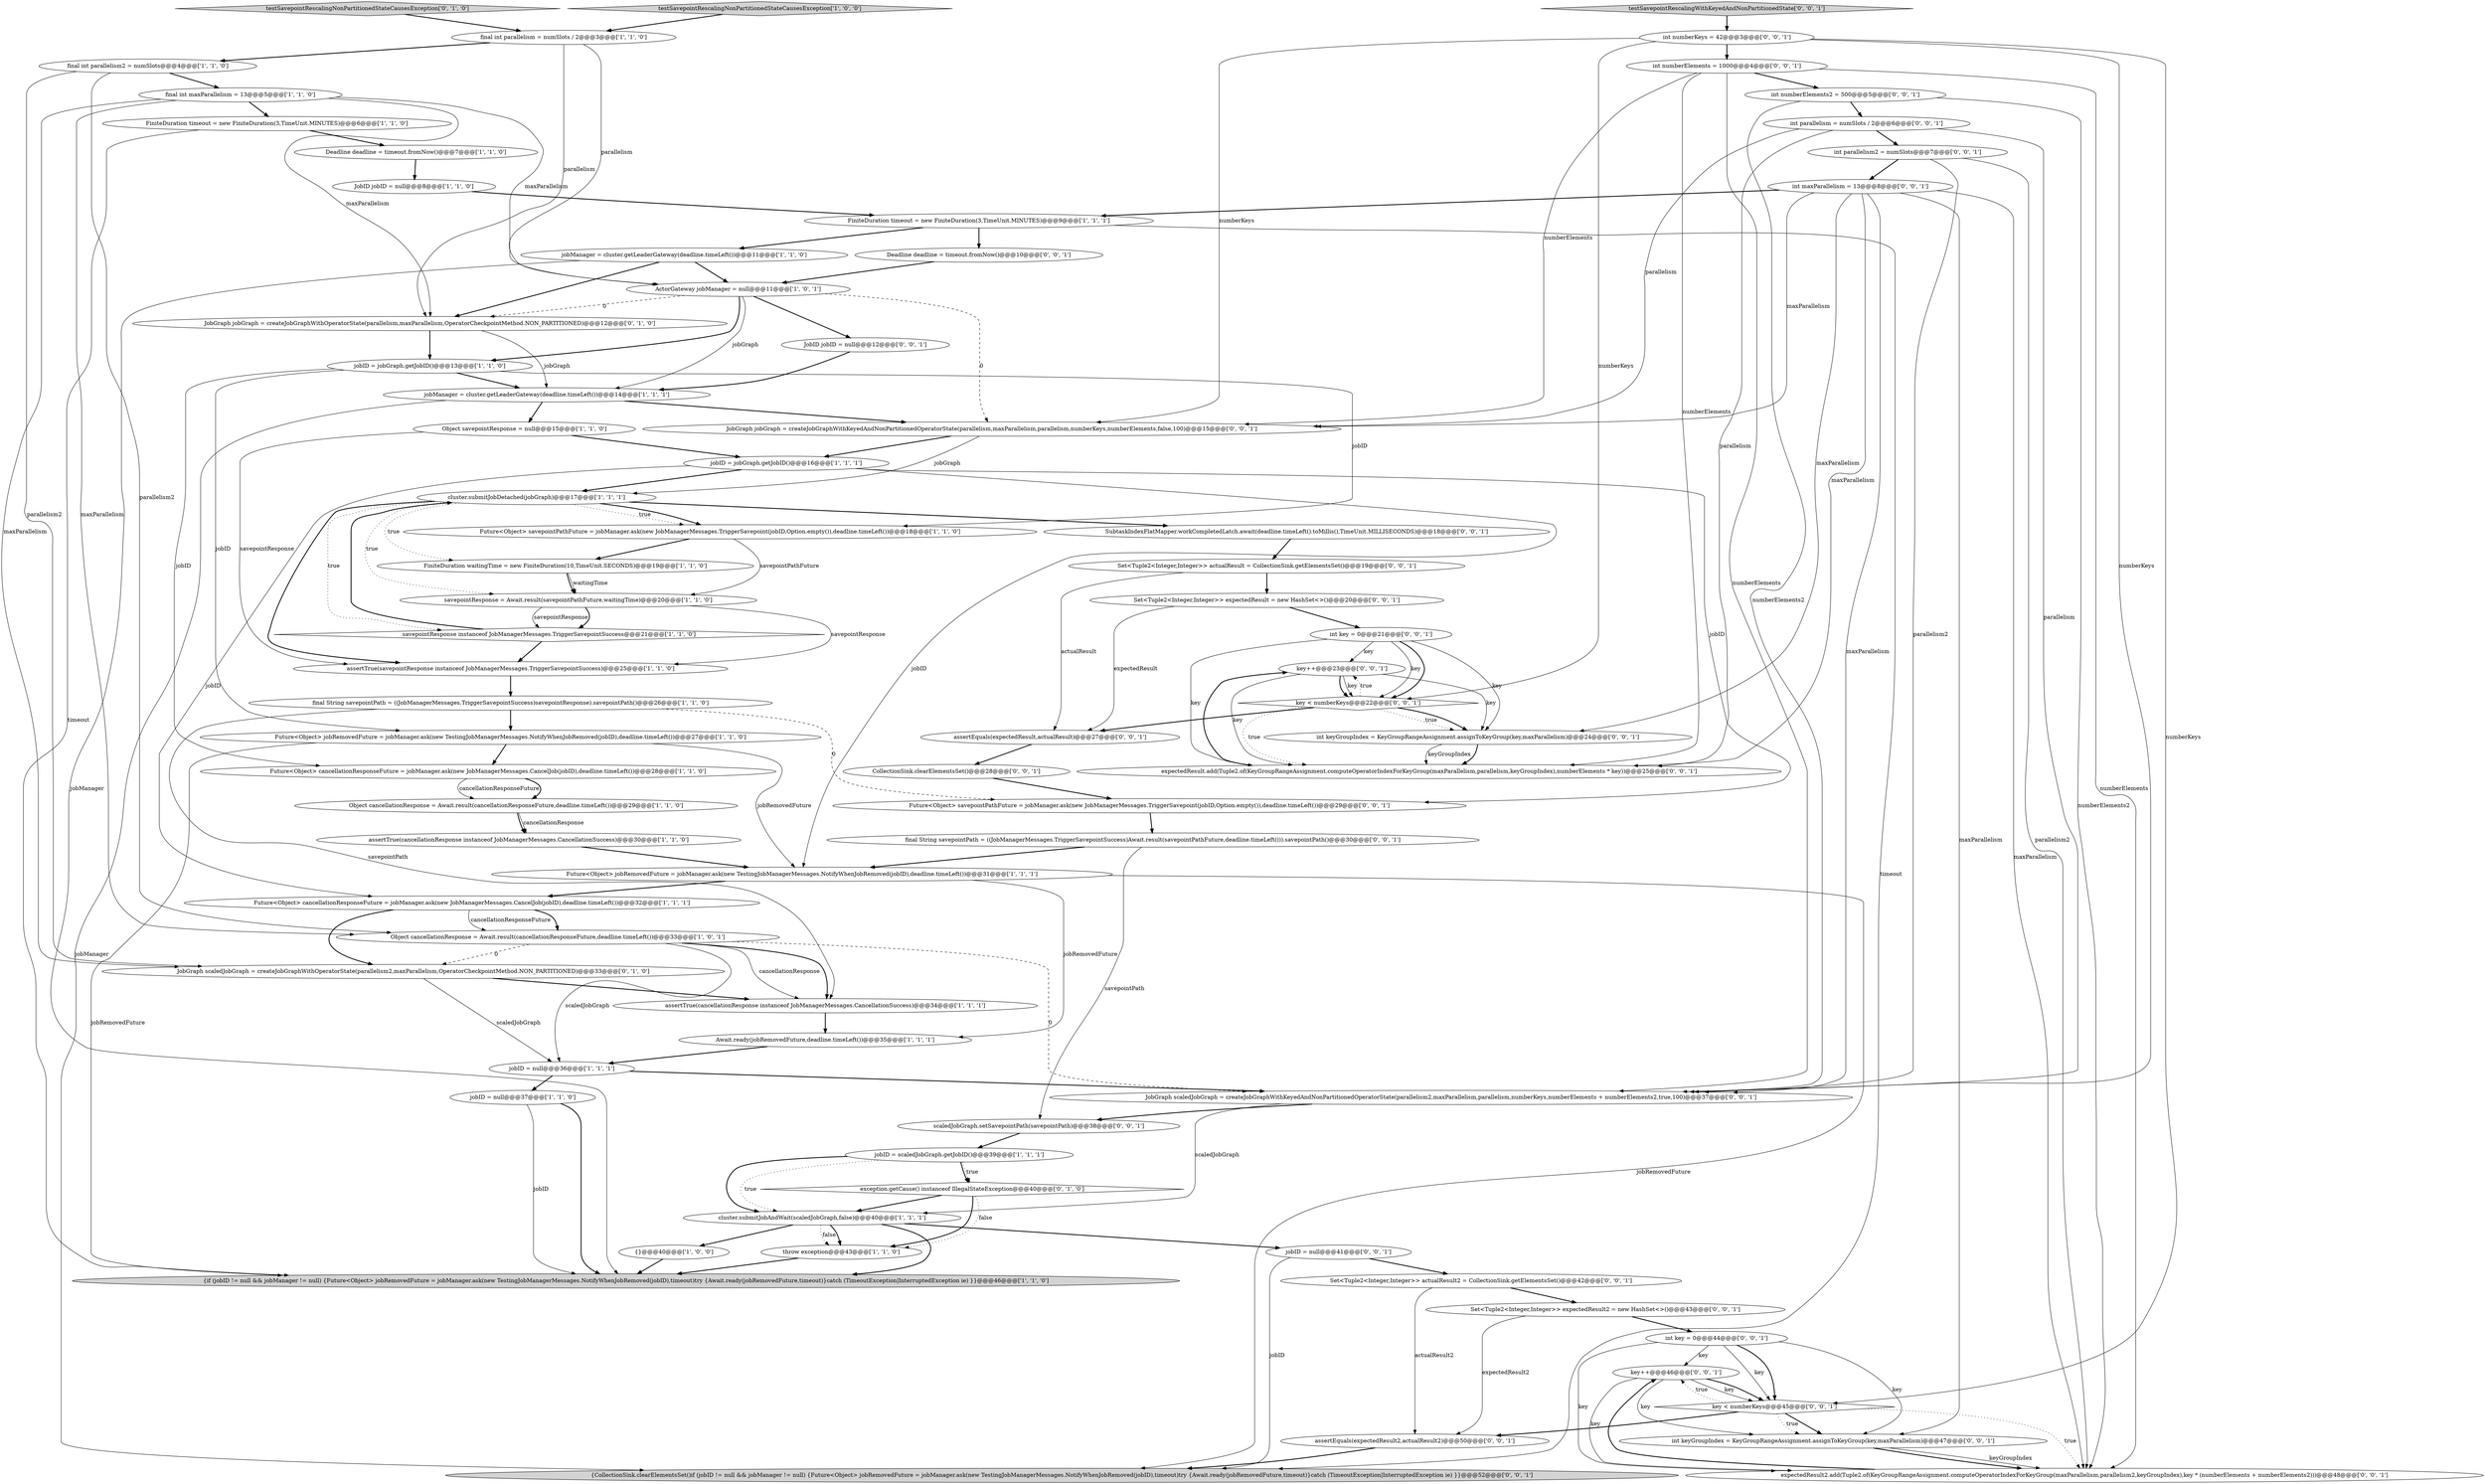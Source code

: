 digraph {
7 [style = filled, label = "jobID = null@@@37@@@['1', '1', '0']", fillcolor = white, shape = ellipse image = "AAA0AAABBB1BBB"];
61 [style = filled, label = "Set<Tuple2<Integer,Integer>> actualResult2 = CollectionSink.getElementsSet()@@@42@@@['0', '0', '1']", fillcolor = white, shape = ellipse image = "AAA0AAABBB3BBB"];
73 [style = filled, label = "final String savepointPath = ((JobManagerMessages.TriggerSavepointSuccess)Await.result(savepointPathFuture,deadline.timeLeft())).savepointPath()@@@30@@@['0', '0', '1']", fillcolor = white, shape = ellipse image = "AAA0AAABBB3BBB"];
67 [style = filled, label = "jobID = null@@@41@@@['0', '0', '1']", fillcolor = white, shape = ellipse image = "AAA0AAABBB3BBB"];
17 [style = filled, label = "Object savepointResponse = null@@@15@@@['1', '1', '0']", fillcolor = white, shape = ellipse image = "AAA0AAABBB1BBB"];
27 [style = filled, label = "Deadline deadline = timeout.fromNow()@@@7@@@['1', '1', '0']", fillcolor = white, shape = ellipse image = "AAA0AAABBB1BBB"];
19 [style = filled, label = "jobID = jobGraph.getJobID()@@@16@@@['1', '1', '1']", fillcolor = white, shape = ellipse image = "AAA0AAABBB1BBB"];
60 [style = filled, label = "Set<Tuple2<Integer,Integer>> actualResult = CollectionSink.getElementsSet()@@@19@@@['0', '0', '1']", fillcolor = white, shape = ellipse image = "AAA0AAABBB3BBB"];
34 [style = filled, label = "FiniteDuration timeout = new FiniteDuration(3,TimeUnit.MINUTES)@@@9@@@['1', '1', '1']", fillcolor = white, shape = ellipse image = "AAA0AAABBB1BBB"];
2 [style = filled, label = "final int maxParallelism = 13@@@5@@@['1', '1', '0']", fillcolor = white, shape = ellipse image = "AAA0AAABBB1BBB"];
49 [style = filled, label = "key++@@@23@@@['0', '0', '1']", fillcolor = white, shape = ellipse image = "AAA0AAABBB3BBB"];
1 [style = filled, label = "jobID = jobGraph.getJobID()@@@13@@@['1', '1', '0']", fillcolor = white, shape = ellipse image = "AAA0AAABBB1BBB"];
37 [style = filled, label = "testSavepointRescalingNonPartitionedStateCausesException['0', '1', '0']", fillcolor = lightgray, shape = diamond image = "AAA0AAABBB2BBB"];
5 [style = filled, label = "cluster.submitJobAndWait(scaledJobGraph,false)@@@40@@@['1', '1', '1']", fillcolor = white, shape = ellipse image = "AAA0AAABBB1BBB"];
63 [style = filled, label = "Set<Tuple2<Integer,Integer>> expectedResult = new HashSet<>()@@@20@@@['0', '0', '1']", fillcolor = white, shape = ellipse image = "AAA0AAABBB3BBB"];
40 [style = filled, label = "JobGraph jobGraph = createJobGraphWithOperatorState(parallelism,maxParallelism,OperatorCheckpointMethod.NON_PARTITIONED)@@@12@@@['0', '1', '0']", fillcolor = white, shape = ellipse image = "AAA1AAABBB2BBB"];
3 [style = filled, label = "{}@@@40@@@['1', '0', '0']", fillcolor = white, shape = ellipse image = "AAA0AAABBB1BBB"];
15 [style = filled, label = "assertTrue(savepointResponse instanceof JobManagerMessages.TriggerSavepointSuccess)@@@25@@@['1', '1', '0']", fillcolor = white, shape = ellipse image = "AAA0AAABBB1BBB"];
13 [style = filled, label = "jobManager = cluster.getLeaderGateway(deadline.timeLeft())@@@14@@@['1', '1', '1']", fillcolor = white, shape = ellipse image = "AAA0AAABBB1BBB"];
16 [style = filled, label = "Object cancellationResponse = Await.result(cancellationResponseFuture,deadline.timeLeft())@@@33@@@['1', '0', '1']", fillcolor = white, shape = ellipse image = "AAA0AAABBB1BBB"];
28 [style = filled, label = "jobID = null@@@36@@@['1', '1', '1']", fillcolor = white, shape = ellipse image = "AAA0AAABBB1BBB"];
32 [style = filled, label = "testSavepointRescalingNonPartitionedStateCausesException['1', '0', '0']", fillcolor = lightgray, shape = diamond image = "AAA0AAABBB1BBB"];
56 [style = filled, label = "JobGraph jobGraph = createJobGraphWithKeyedAndNonPartitionedOperatorState(parallelism,maxParallelism,parallelism,numberKeys,numberElements,false,100)@@@15@@@['0', '0', '1']", fillcolor = white, shape = ellipse image = "AAA0AAABBB3BBB"];
9 [style = filled, label = "Await.ready(jobRemovedFuture,deadline.timeLeft())@@@35@@@['1', '1', '1']", fillcolor = white, shape = ellipse image = "AAA0AAABBB1BBB"];
46 [style = filled, label = "Set<Tuple2<Integer,Integer>> expectedResult2 = new HashSet<>()@@@43@@@['0', '0', '1']", fillcolor = white, shape = ellipse image = "AAA0AAABBB3BBB"];
68 [style = filled, label = "expectedResult.add(Tuple2.of(KeyGroupRangeAssignment.computeOperatorIndexForKeyGroup(maxParallelism,parallelism,keyGroupIndex),numberElements * key))@@@25@@@['0', '0', '1']", fillcolor = white, shape = ellipse image = "AAA0AAABBB3BBB"];
72 [style = filled, label = "key++@@@46@@@['0', '0', '1']", fillcolor = white, shape = ellipse image = "AAA0AAABBB3BBB"];
66 [style = filled, label = "int parallelism = numSlots / 2@@@6@@@['0', '0', '1']", fillcolor = white, shape = ellipse image = "AAA0AAABBB3BBB"];
22 [style = filled, label = "FiniteDuration waitingTime = new FiniteDuration(10,TimeUnit.SECONDS)@@@19@@@['1', '1', '0']", fillcolor = white, shape = ellipse image = "AAA0AAABBB1BBB"];
23 [style = filled, label = "Future<Object> cancellationResponseFuture = jobManager.ask(new JobManagerMessages.CancelJob(jobID),deadline.timeLeft())@@@32@@@['1', '1', '1']", fillcolor = white, shape = ellipse image = "AAA0AAABBB1BBB"];
44 [style = filled, label = "assertEquals(expectedResult,actualResult)@@@27@@@['0', '0', '1']", fillcolor = white, shape = ellipse image = "AAA0AAABBB3BBB"];
29 [style = filled, label = "jobID = scaledJobGraph.getJobID()@@@39@@@['1', '1', '1']", fillcolor = white, shape = ellipse image = "AAA0AAABBB1BBB"];
71 [style = filled, label = "int key = 0@@@44@@@['0', '0', '1']", fillcolor = white, shape = ellipse image = "AAA0AAABBB3BBB"];
70 [style = filled, label = "Future<Object> savepointPathFuture = jobManager.ask(new JobManagerMessages.TriggerSavepoint(jobID,Option.empty()),deadline.timeLeft())@@@29@@@['0', '0', '1']", fillcolor = white, shape = ellipse image = "AAA0AAABBB3BBB"];
39 [style = filled, label = "JobGraph scaledJobGraph = createJobGraphWithOperatorState(parallelism2,maxParallelism,OperatorCheckpointMethod.NON_PARTITIONED)@@@33@@@['0', '1', '0']", fillcolor = white, shape = ellipse image = "AAA1AAABBB2BBB"];
41 [style = filled, label = "int keyGroupIndex = KeyGroupRangeAssignment.assignToKeyGroup(key,maxParallelism)@@@47@@@['0', '0', '1']", fillcolor = white, shape = ellipse image = "AAA0AAABBB3BBB"];
51 [style = filled, label = "expectedResult2.add(Tuple2.of(KeyGroupRangeAssignment.computeOperatorIndexForKeyGroup(maxParallelism,parallelism2,keyGroupIndex),key * (numberElements + numberElements2)))@@@48@@@['0', '0', '1']", fillcolor = white, shape = ellipse image = "AAA0AAABBB3BBB"];
69 [style = filled, label = "testSavepointRescalingWithKeyedAndNonPartitionedState['0', '0', '1']", fillcolor = lightgray, shape = diamond image = "AAA0AAABBB3BBB"];
10 [style = filled, label = "assertTrue(cancellationResponse instanceof JobManagerMessages.CancellationSuccess)@@@34@@@['1', '1', '1']", fillcolor = white, shape = ellipse image = "AAA0AAABBB1BBB"];
55 [style = filled, label = "assertEquals(expectedResult2,actualResult2)@@@50@@@['0', '0', '1']", fillcolor = white, shape = ellipse image = "AAA0AAABBB3BBB"];
12 [style = filled, label = "savepointResponse = Await.result(savepointPathFuture,waitingTime)@@@20@@@['1', '1', '0']", fillcolor = white, shape = ellipse image = "AAA0AAABBB1BBB"];
26 [style = filled, label = "final int parallelism2 = numSlots@@@4@@@['1', '1', '0']", fillcolor = white, shape = ellipse image = "AAA0AAABBB1BBB"];
65 [style = filled, label = "int keyGroupIndex = KeyGroupRangeAssignment.assignToKeyGroup(key,maxParallelism)@@@24@@@['0', '0', '1']", fillcolor = white, shape = ellipse image = "AAA0AAABBB3BBB"];
57 [style = filled, label = "scaledJobGraph.setSavepointPath(savepointPath)@@@38@@@['0', '0', '1']", fillcolor = white, shape = ellipse image = "AAA0AAABBB3BBB"];
21 [style = filled, label = "cluster.submitJobDetached(jobGraph)@@@17@@@['1', '1', '1']", fillcolor = white, shape = ellipse image = "AAA0AAABBB1BBB"];
11 [style = filled, label = "throw exception@@@43@@@['1', '1', '0']", fillcolor = white, shape = ellipse image = "AAA0AAABBB1BBB"];
33 [style = filled, label = "ActorGateway jobManager = null@@@11@@@['1', '0', '1']", fillcolor = white, shape = ellipse image = "AAA0AAABBB1BBB"];
47 [style = filled, label = "key < numberKeys@@@22@@@['0', '0', '1']", fillcolor = white, shape = diamond image = "AAA0AAABBB3BBB"];
30 [style = filled, label = "Future<Object> jobRemovedFuture = jobManager.ask(new TestingJobManagerMessages.NotifyWhenJobRemoved(jobID),deadline.timeLeft())@@@27@@@['1', '1', '0']", fillcolor = white, shape = ellipse image = "AAA0AAABBB1BBB"];
43 [style = filled, label = "CollectionSink.clearElementsSet()@@@28@@@['0', '0', '1']", fillcolor = white, shape = ellipse image = "AAA0AAABBB3BBB"];
48 [style = filled, label = "int key = 0@@@21@@@['0', '0', '1']", fillcolor = white, shape = ellipse image = "AAA0AAABBB3BBB"];
50 [style = filled, label = "JobID jobID = null@@@12@@@['0', '0', '1']", fillcolor = white, shape = ellipse image = "AAA0AAABBB3BBB"];
58 [style = filled, label = "{CollectionSink.clearElementsSet()if (jobID != null && jobManager != null) {Future<Object> jobRemovedFuture = jobManager.ask(new TestingJobManagerMessages.NotifyWhenJobRemoved(jobID),timeout)try {Await.ready(jobRemovedFuture,timeout)}catch (TimeoutException|InterruptedException ie) }}@@@52@@@['0', '0', '1']", fillcolor = lightgray, shape = ellipse image = "AAA0AAABBB3BBB"];
4 [style = filled, label = "{if (jobID != null && jobManager != null) {Future<Object> jobRemovedFuture = jobManager.ask(new TestingJobManagerMessages.NotifyWhenJobRemoved(jobID),timeout)try {Await.ready(jobRemovedFuture,timeout)}catch (TimeoutException|InterruptedException ie) }}@@@46@@@['1', '1', '0']", fillcolor = lightgray, shape = ellipse image = "AAA0AAABBB1BBB"];
36 [style = filled, label = "Future<Object> savepointPathFuture = jobManager.ask(new JobManagerMessages.TriggerSavepoint(jobID,Option.empty()),deadline.timeLeft())@@@18@@@['1', '1', '0']", fillcolor = white, shape = ellipse image = "AAA0AAABBB1BBB"];
38 [style = filled, label = "exception.getCause() instanceof IllegalStateException@@@40@@@['0', '1', '0']", fillcolor = white, shape = diamond image = "AAA0AAABBB2BBB"];
6 [style = filled, label = "savepointResponse instanceof JobManagerMessages.TriggerSavepointSuccess@@@21@@@['1', '1', '0']", fillcolor = white, shape = diamond image = "AAA0AAABBB1BBB"];
31 [style = filled, label = "Object cancellationResponse = Await.result(cancellationResponseFuture,deadline.timeLeft())@@@29@@@['1', '1', '0']", fillcolor = white, shape = ellipse image = "AAA0AAABBB1BBB"];
0 [style = filled, label = "jobManager = cluster.getLeaderGateway(deadline.timeLeft())@@@11@@@['1', '1', '0']", fillcolor = white, shape = ellipse image = "AAA0AAABBB1BBB"];
24 [style = filled, label = "Future<Object> cancellationResponseFuture = jobManager.ask(new JobManagerMessages.CancelJob(jobID),deadline.timeLeft())@@@28@@@['1', '1', '0']", fillcolor = white, shape = ellipse image = "AAA0AAABBB1BBB"];
54 [style = filled, label = "SubtaskIndexFlatMapper.workCompletedLatch.await(deadline.timeLeft().toMillis(),TimeUnit.MILLISECONDS)@@@18@@@['0', '0', '1']", fillcolor = white, shape = ellipse image = "AAA0AAABBB3BBB"];
18 [style = filled, label = "FiniteDuration timeout = new FiniteDuration(3,TimeUnit.MINUTES)@@@6@@@['1', '1', '0']", fillcolor = white, shape = ellipse image = "AAA0AAABBB1BBB"];
52 [style = filled, label = "int maxParallelism = 13@@@8@@@['0', '0', '1']", fillcolor = white, shape = ellipse image = "AAA0AAABBB3BBB"];
25 [style = filled, label = "final String savepointPath = ((JobManagerMessages.TriggerSavepointSuccess)savepointResponse).savepointPath()@@@26@@@['1', '1', '0']", fillcolor = white, shape = ellipse image = "AAA0AAABBB1BBB"];
59 [style = filled, label = "int numberElements = 1000@@@4@@@['0', '0', '1']", fillcolor = white, shape = ellipse image = "AAA0AAABBB3BBB"];
8 [style = filled, label = "Future<Object> jobRemovedFuture = jobManager.ask(new TestingJobManagerMessages.NotifyWhenJobRemoved(jobID),deadline.timeLeft())@@@31@@@['1', '1', '1']", fillcolor = white, shape = ellipse image = "AAA0AAABBB1BBB"];
53 [style = filled, label = "int parallelism2 = numSlots@@@7@@@['0', '0', '1']", fillcolor = white, shape = ellipse image = "AAA0AAABBB3BBB"];
14 [style = filled, label = "JobID jobID = null@@@8@@@['1', '1', '0']", fillcolor = white, shape = ellipse image = "AAA0AAABBB1BBB"];
20 [style = filled, label = "final int parallelism = numSlots / 2@@@3@@@['1', '1', '0']", fillcolor = white, shape = ellipse image = "AAA0AAABBB1BBB"];
45 [style = filled, label = "JobGraph scaledJobGraph = createJobGraphWithKeyedAndNonPartitionedOperatorState(parallelism2,maxParallelism,parallelism,numberKeys,numberElements + numberElements2,true,100)@@@37@@@['0', '0', '1']", fillcolor = white, shape = ellipse image = "AAA0AAABBB3BBB"];
35 [style = filled, label = "assertTrue(cancellationResponse instanceof JobManagerMessages.CancellationSuccess)@@@30@@@['1', '1', '0']", fillcolor = white, shape = ellipse image = "AAA0AAABBB1BBB"];
42 [style = filled, label = "key < numberKeys@@@45@@@['0', '0', '1']", fillcolor = white, shape = diamond image = "AAA0AAABBB3BBB"];
62 [style = filled, label = "Deadline deadline = timeout.fromNow()@@@10@@@['0', '0', '1']", fillcolor = white, shape = ellipse image = "AAA0AAABBB3BBB"];
64 [style = filled, label = "int numberElements2 = 500@@@5@@@['0', '0', '1']", fillcolor = white, shape = ellipse image = "AAA0AAABBB3BBB"];
74 [style = filled, label = "int numberKeys = 42@@@3@@@['0', '0', '1']", fillcolor = white, shape = ellipse image = "AAA0AAABBB3BBB"];
22->12 [style = solid, label="waitingTime"];
56->21 [style = solid, label="jobGraph"];
74->59 [style = bold, label=""];
62->33 [style = bold, label=""];
74->42 [style = solid, label="numberKeys"];
56->19 [style = bold, label=""];
11->4 [style = bold, label=""];
64->51 [style = solid, label="numberElements2"];
67->58 [style = solid, label="jobID"];
72->42 [style = solid, label="key"];
20->40 [style = solid, label="parallelism"];
71->42 [style = solid, label="key"];
26->2 [style = bold, label=""];
59->64 [style = bold, label=""];
42->55 [style = bold, label=""];
55->58 [style = bold, label=""];
21->36 [style = dotted, label="true"];
12->6 [style = solid, label="savepointResponse"];
67->61 [style = bold, label=""];
26->39 [style = solid, label="parallelism2"];
43->70 [style = bold, label=""];
74->56 [style = solid, label="numberKeys"];
23->16 [style = bold, label=""];
53->45 [style = solid, label="parallelism2"];
13->58 [style = solid, label="jobManager"];
63->44 [style = solid, label="expectedResult"];
21->22 [style = dotted, label="true"];
69->74 [style = bold, label=""];
34->58 [style = solid, label="timeout"];
7->4 [style = solid, label="jobID"];
46->55 [style = solid, label="expectedResult2"];
6->21 [style = bold, label=""];
41->51 [style = bold, label=""];
45->5 [style = solid, label="scaledJobGraph"];
21->54 [style = bold, label=""];
74->47 [style = solid, label="numberKeys"];
66->45 [style = solid, label="parallelism"];
19->23 [style = solid, label="jobID"];
33->1 [style = bold, label=""];
36->12 [style = solid, label="savepointPathFuture"];
60->63 [style = bold, label=""];
33->40 [style = dashed, label="0"];
49->47 [style = bold, label=""];
52->65 [style = solid, label="maxParallelism"];
66->53 [style = bold, label=""];
65->68 [style = bold, label=""];
40->13 [style = solid, label="jobGraph"];
29->38 [style = bold, label=""];
9->28 [style = bold, label=""];
48->65 [style = solid, label="key"];
15->25 [style = bold, label=""];
24->31 [style = solid, label="cancellationResponseFuture"];
59->51 [style = solid, label="numberElements"];
28->45 [style = bold, label=""];
29->38 [style = dotted, label="true"];
44->43 [style = bold, label=""];
40->1 [style = bold, label=""];
68->49 [style = bold, label=""];
30->8 [style = solid, label="jobRemovedFuture"];
37->20 [style = bold, label=""];
6->15 [style = bold, label=""];
73->57 [style = solid, label="savepointPath"];
48->47 [style = solid, label="key"];
38->5 [style = bold, label=""];
49->65 [style = solid, label="key"];
8->23 [style = bold, label=""];
52->45 [style = solid, label="maxParallelism"];
29->5 [style = bold, label=""];
53->51 [style = solid, label="parallelism2"];
61->55 [style = solid, label="actualResult2"];
52->51 [style = solid, label="maxParallelism"];
16->10 [style = solid, label="cancellationResponse"];
32->20 [style = bold, label=""];
8->9 [style = solid, label="jobRemovedFuture"];
52->41 [style = solid, label="maxParallelism"];
49->68 [style = solid, label="key"];
63->48 [style = bold, label=""];
66->68 [style = solid, label="parallelism"];
25->10 [style = solid, label="savepointPath"];
14->34 [style = bold, label=""];
16->39 [style = dashed, label="0"];
71->42 [style = bold, label=""];
35->8 [style = bold, label=""];
31->35 [style = solid, label="cancellationResponse"];
74->45 [style = solid, label="numberKeys"];
41->51 [style = solid, label="keyGroupIndex"];
12->15 [style = solid, label="savepointResponse"];
21->36 [style = bold, label=""];
18->27 [style = bold, label=""];
5->11 [style = dotted, label="false"];
1->30 [style = solid, label="jobID"];
48->49 [style = solid, label="key"];
1->13 [style = bold, label=""];
59->56 [style = solid, label="numberElements"];
64->45 [style = solid, label="numberElements2"];
16->45 [style = dashed, label="0"];
1->36 [style = solid, label="jobID"];
23->16 [style = solid, label="cancellationResponseFuture"];
21->15 [style = bold, label=""];
29->5 [style = dotted, label="true"];
48->47 [style = bold, label=""];
50->13 [style = bold, label=""];
0->4 [style = solid, label="jobManager"];
48->68 [style = solid, label="key"];
47->49 [style = dotted, label="true"];
13->17 [style = bold, label=""];
17->19 [style = bold, label=""];
2->40 [style = solid, label="maxParallelism"];
42->72 [style = dotted, label="true"];
18->4 [style = solid, label="timeout"];
1->24 [style = solid, label="jobID"];
71->41 [style = solid, label="key"];
46->71 [style = bold, label=""];
72->41 [style = solid, label="key"];
25->70 [style = dashed, label="0"];
16->10 [style = bold, label=""];
47->65 [style = dotted, label="true"];
5->4 [style = bold, label=""];
47->68 [style = dotted, label="true"];
5->67 [style = bold, label=""];
42->41 [style = bold, label=""];
2->33 [style = solid, label="maxParallelism"];
42->51 [style = dotted, label="true"];
39->10 [style = bold, label=""];
8->58 [style = solid, label="jobRemovedFuture"];
24->31 [style = bold, label=""];
30->4 [style = solid, label="jobRemovedFuture"];
33->50 [style = bold, label=""];
26->16 [style = solid, label="parallelism2"];
21->6 [style = dotted, label="true"];
5->3 [style = bold, label=""];
52->56 [style = solid, label="maxParallelism"];
22->12 [style = bold, label=""];
42->41 [style = dotted, label="true"];
59->45 [style = solid, label="numberElements"];
54->60 [style = bold, label=""];
38->11 [style = bold, label=""];
66->56 [style = solid, label="parallelism"];
3->4 [style = bold, label=""];
12->6 [style = bold, label=""];
45->57 [style = bold, label=""];
47->44 [style = bold, label=""];
28->7 [style = bold, label=""];
27->14 [style = bold, label=""];
0->33 [style = bold, label=""];
13->56 [style = bold, label=""];
64->66 [style = bold, label=""];
17->15 [style = solid, label="savepointResponse"];
72->51 [style = solid, label="key"];
39->28 [style = solid, label="scaledJobGraph"];
2->39 [style = solid, label="maxParallelism"];
10->9 [style = bold, label=""];
65->68 [style = solid, label="keyGroupIndex"];
20->33 [style = solid, label="parallelism"];
23->39 [style = bold, label=""];
34->62 [style = bold, label=""];
60->44 [style = solid, label="actualResult"];
36->22 [style = bold, label=""];
70->73 [style = bold, label=""];
33->13 [style = solid, label="jobGraph"];
16->28 [style = solid, label="scaledJobGraph"];
47->65 [style = bold, label=""];
52->68 [style = solid, label="maxParallelism"];
71->72 [style = solid, label="key"];
34->0 [style = bold, label=""];
2->16 [style = solid, label="maxParallelism"];
19->8 [style = solid, label="jobID"];
19->21 [style = bold, label=""];
31->35 [style = bold, label=""];
2->18 [style = bold, label=""];
5->11 [style = bold, label=""];
7->4 [style = bold, label=""];
61->46 [style = bold, label=""];
49->47 [style = solid, label="key"];
0->40 [style = bold, label=""];
19->70 [style = solid, label="jobID"];
38->11 [style = dotted, label="false"];
33->56 [style = dashed, label="0"];
59->68 [style = solid, label="numberElements"];
21->12 [style = dotted, label="true"];
52->34 [style = bold, label=""];
20->26 [style = bold, label=""];
25->30 [style = bold, label=""];
71->51 [style = solid, label="key"];
57->29 [style = bold, label=""];
30->24 [style = bold, label=""];
72->42 [style = bold, label=""];
51->72 [style = bold, label=""];
73->8 [style = bold, label=""];
53->52 [style = bold, label=""];
}
